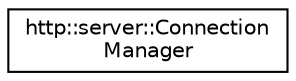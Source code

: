 digraph "Graphical Class Hierarchy"
{
 // LATEX_PDF_SIZE
  edge [fontname="Helvetica",fontsize="10",labelfontname="Helvetica",labelfontsize="10"];
  node [fontname="Helvetica",fontsize="10",shape=record];
  rankdir="LR";
  Node0 [label="http::server::Connection\lManager",height=0.2,width=0.4,color="black", fillcolor="white", style="filled",URL="$classhttp_1_1server_1_1ConnectionManager.html",tooltip=" "];
}
